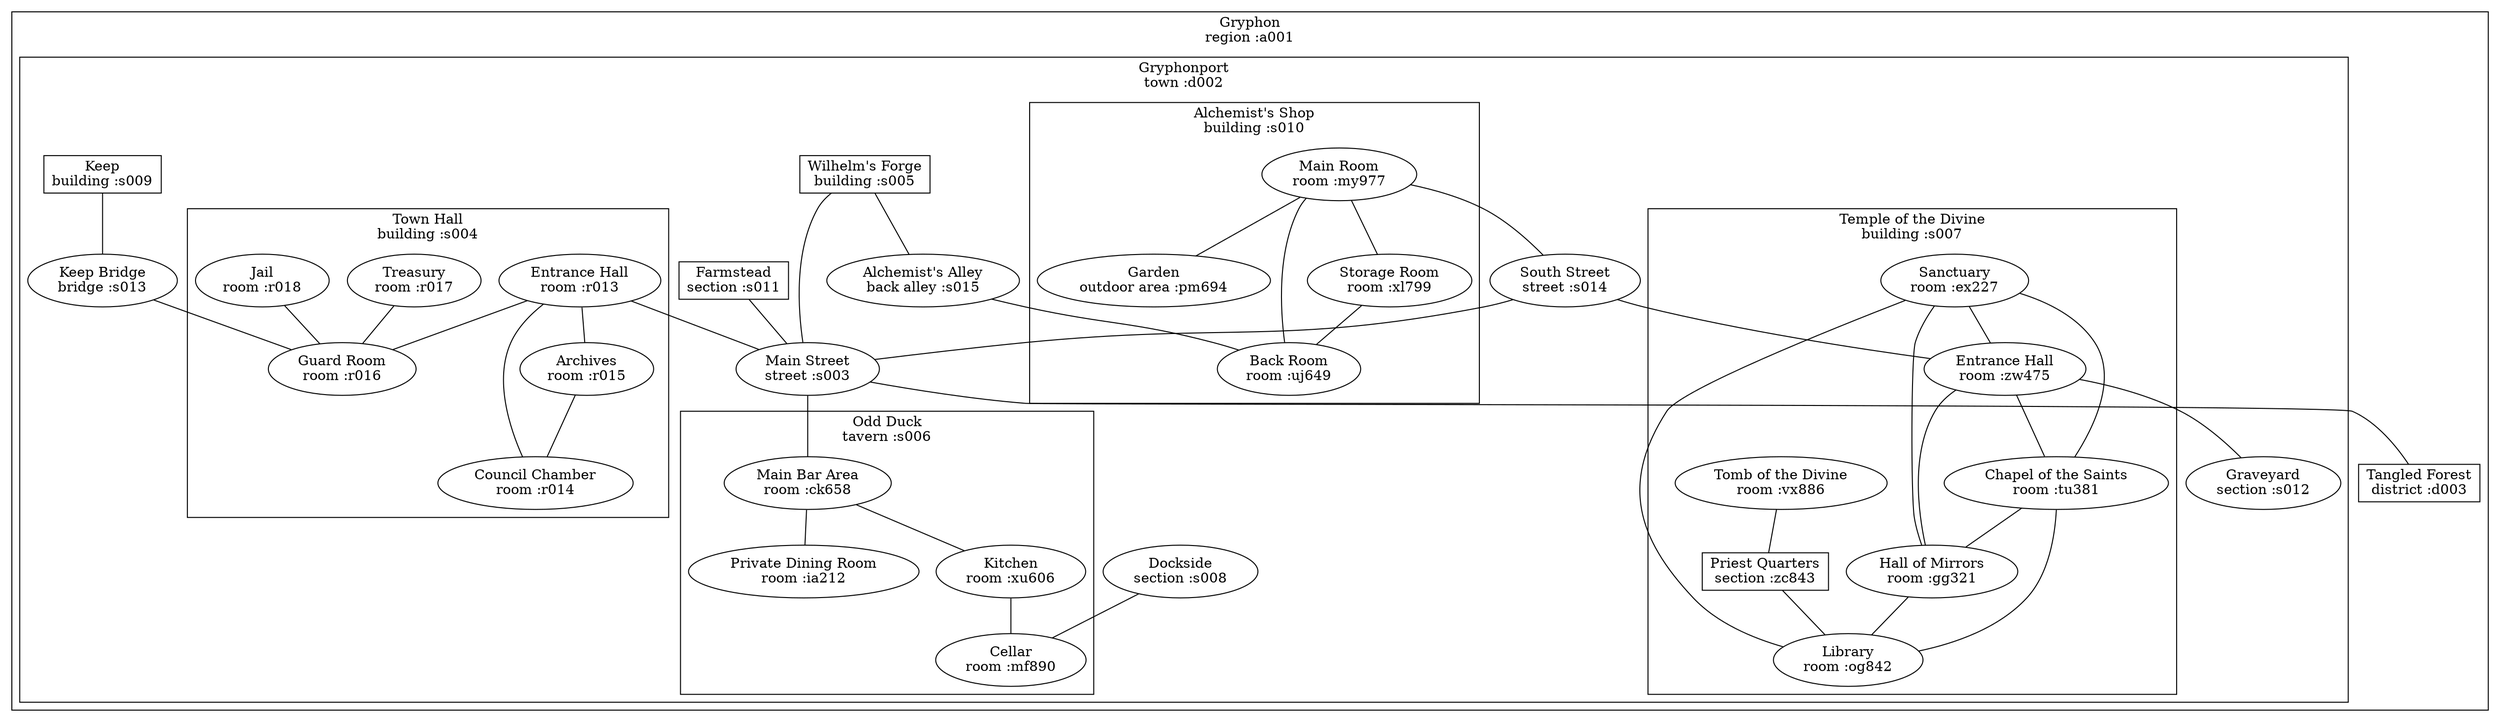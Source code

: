 graph world {
  subgraph cluster_a001 {
  label="Gryphon\nregion :a001";
    subgraph cluster_d002 {
    label="Gryphonport\ntown :d002";
      s003[shape=ellipse, label="Main Street\nstreet :s003"];
      subgraph cluster_s004 {
      label="Town Hall\nbuilding :s004";
        r013[shape=ellipse, label="Entrance Hall\nroom :r013"];
        r014[shape=ellipse, label="Council Chamber\nroom :r014"];
        r015[shape=ellipse, label="Archives\nroom :r015"];
        r016[shape=ellipse, label="Guard Room\nroom :r016"];
        r017[shape=ellipse, label="Treasury\nroom :r017"];
        r018[shape=ellipse, label="Jail\nroom :r018"];
      }
      s005[shape=box, label="Wilhelm's Forge\nbuilding :s005"];
      subgraph cluster_s006 {
      label="Odd Duck\ntavern :s006";
        ck658[shape=ellipse, label="Main Bar Area\nroom :ck658"];
        ia212[shape=ellipse, label="Private Dining Room\nroom :ia212"];
        mf890[shape=ellipse, label="Cellar\nroom :mf890"];
        xu606[shape=ellipse, label="Kitchen\nroom :xu606"];
      }
      subgraph cluster_s007 {
      label="Temple of the Divine\nbuilding :s007";
        ex227[shape=ellipse, label="Sanctuary\nroom :ex227"];
        gg321[shape=ellipse, label="Hall of Mirrors\nroom :gg321"];
        og842[shape=ellipse, label="Library\nroom :og842"];
        tu381[shape=ellipse, label="Chapel of the Saints\nroom :tu381"];
        vx886[shape=ellipse, label="Tomb of the Divine\nroom :vx886"];
        zc843[shape=box, label="Priest Quarters\nsection :zc843"];
        zw475[shape=ellipse, label="Entrance Hall\nroom :zw475"];
      }
      s008[shape=ellipse, label="Dockside\nsection :s008"];
      s009[shape=box, label="Keep\nbuilding :s009"];
      subgraph cluster_s010 {
      label="Alchemist's Shop\nbuilding :s010";
        my977[shape=ellipse, label="Main Room\nroom :my977"];
        pm694[shape=ellipse, label="Garden\noutdoor area :pm694"];
        uj649[shape=ellipse, label="Back Room\nroom :uj649"];
        xl799[shape=ellipse, label="Storage Room\nroom :xl799"];
      }
      s011[shape=box, label="Farmstead\nsection :s011"];
      s012[shape=ellipse, label="Graveyard\nsection :s012"];
      s013[shape=ellipse, label="Keep Bridge\nbridge :s013"];
      s014[shape=ellipse, label="South Street\nstreet :s014"];
      s015[shape=ellipse, label="Alchemist's Alley\nback alley :s015"];
    }
    d003[shape=box, label="Tangled Forest\ndistrict :d003"];
  }
  zw475 -- s012;
  s008 -- mf890;
  ck658 -- xu606;
  zw475 -- tu381;
  tu381 -- gg321;
  s013 -- r016;
  zw475 -- gg321;
  my977 -- s014;
  s003 -- d003;
  xl799 -- uj649;
  vx886 -- zc843;
  ex227 -- gg321;
  ex227 -- tu381;
  s014 -- s003;
  my977 -- pm694;
  gg321 -- og842;
  ex227 -- zw475;
  r018 -- r016;
  r013 -- r015;
  s005 -- s003;
  r015 -- r014;
  r013 -- s003;
  r013 -- r014;
  s014 -- zw475;
  s009 -- s013;
  r017 -- r016;
  tu381 -- og842;
  s003 -- ck658;
  ex227 -- og842;
  xu606 -- mf890;
  s005 -- s015;
  my977 -- xl799;
  ck658 -- ia212;
  r013 -- r016;
  zc843 -- og842;
  s011 -- s003;
  s015 -- uj649;
  my977 -- uj649;
}
